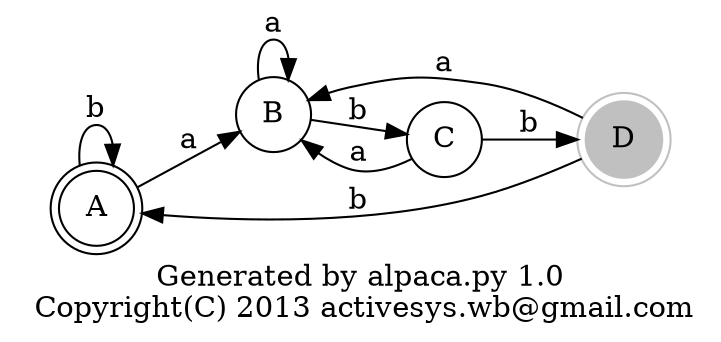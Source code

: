 digraph sample {
    graph [rankdir = LR, label = "Generated by alpaca.py 1.0\n Copyright(C) 2013 activesys.wb@gmail.com"];
    node [shape = circle];
    A [shape = doublecircle];
    D [shape = doublecircle, style = filled, color = gray];
    A -> A [label = "b"];
    A -> B [label = "a"];
    B -> B [label = "a"];
    B -> C [label = "b"];
    C -> B [label = "a"];
    C -> D [label = "b"];
    D -> B [label = "a"];
    D -> A [label = "b"];
}
